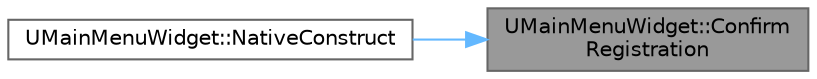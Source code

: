 digraph "UMainMenuWidget::ConfirmRegistration"
{
 // LATEX_PDF_SIZE
  bgcolor="transparent";
  edge [fontname=Helvetica,fontsize=10,labelfontname=Helvetica,labelfontsize=10];
  node [fontname=Helvetica,fontsize=10,shape=box,height=0.2,width=0.4];
  rankdir="RL";
  Node1 [id="Node000001",label="UMainMenuWidget::Confirm\lRegistration",height=0.2,width=0.4,color="gray40", fillcolor="grey60", style="filled", fontcolor="black",tooltip=" "];
  Node1 -> Node2 [id="edge1_Node000001_Node000002",dir="back",color="steelblue1",style="solid",tooltip=" "];
  Node2 [id="Node000002",label="UMainMenuWidget::NativeConstruct",height=0.2,width=0.4,color="grey40", fillcolor="white", style="filled",URL="$class_u_main_menu_widget.html#ad96dadd59ce2a6a6f81b3f4ce3cc5e2f",tooltip=" "];
}

